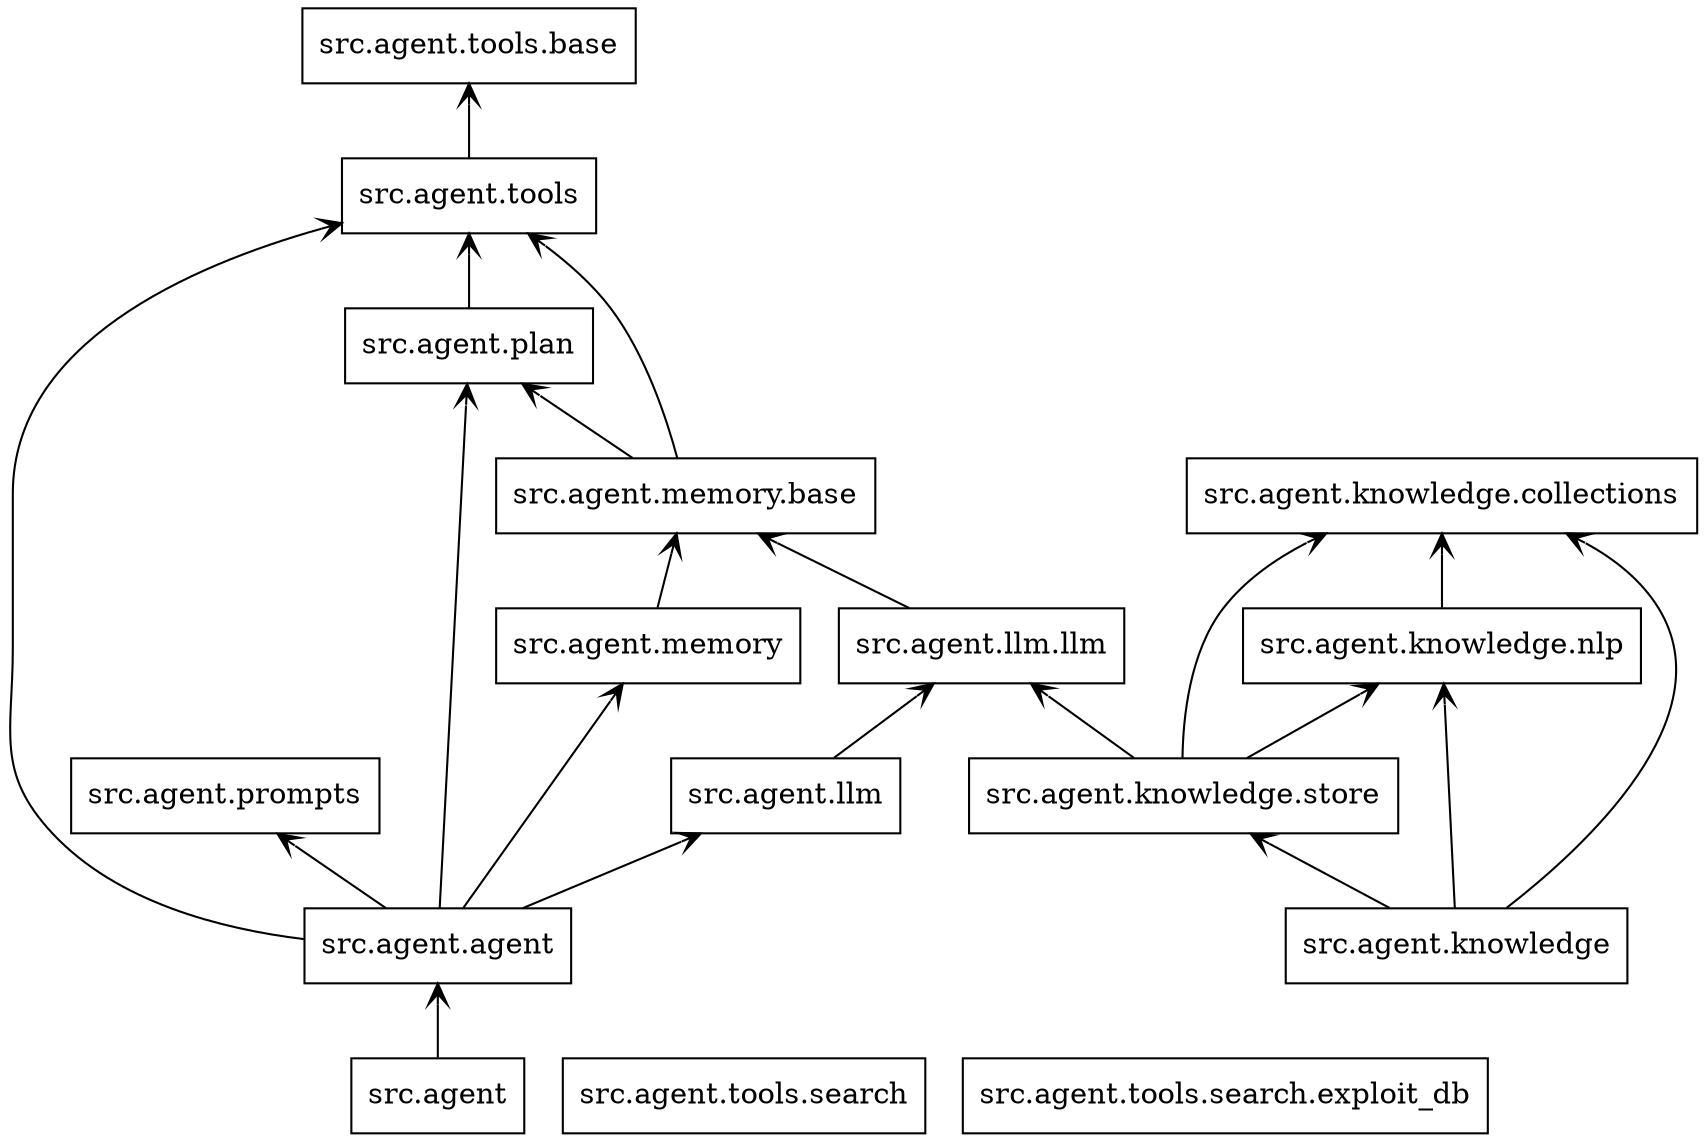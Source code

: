 digraph "packages" {
rankdir=BT
charset="utf-8"
"src.agent" [color="black", label=<src.agent>, shape="box", style="solid"];
"src.agent.agent" [color="black", label=<src.agent.agent>, shape="box", style="solid"];
"src.agent.knowledge" [color="black", label=<src.agent.knowledge>, shape="box", style="solid"];
"src.agent.knowledge.collections" [color="black", label=<src.agent.knowledge.collections>, shape="box", style="solid"];
"src.agent.knowledge.nlp" [color="black", label=<src.agent.knowledge.nlp>, shape="box", style="solid"];
"src.agent.knowledge.store" [color="black", label=<src.agent.knowledge.store>, shape="box", style="solid"];
"src.agent.llm" [color="black", label=<src.agent.llm>, shape="box", style="solid"];
"src.agent.llm.llm" [color="black", label=<src.agent.llm.llm>, shape="box", style="solid"];
"src.agent.memory" [color="black", label=<src.agent.memory>, shape="box", style="solid"];
"src.agent.memory.base" [color="black", label=<src.agent.memory.base>, shape="box", style="solid"];
"src.agent.plan" [color="black", label=<src.agent.plan>, shape="box", style="solid"];
"src.agent.prompts" [color="black", label=<src.agent.prompts>, shape="box", style="solid"];
"src.agent.tools" [color="black", label=<src.agent.tools>, shape="box", style="solid"];
"src.agent.tools.base" [color="black", label=<src.agent.tools.base>, shape="box", style="solid"];
"src.agent.tools.search" [color="black", label=<src.agent.tools.search>, shape="box", style="solid"];
"src.agent.tools.search.exploit_db" [color="black", label=<src.agent.tools.search.exploit_db>, shape="box", style="solid"];
"src.agent" -> "src.agent.agent" [arrowhead="open", arrowtail="none"];
"src.agent.agent" -> "src.agent.llm" [arrowhead="open", arrowtail="none"];
"src.agent.agent" -> "src.agent.memory" [arrowhead="open", arrowtail="none"];
"src.agent.agent" -> "src.agent.plan" [arrowhead="open", arrowtail="none"];
"src.agent.agent" -> "src.agent.prompts" [arrowhead="open", arrowtail="none"];
"src.agent.agent" -> "src.agent.tools" [arrowhead="open", arrowtail="none"];
"src.agent.knowledge" -> "src.agent.knowledge.collections" [arrowhead="open", arrowtail="none"];
"src.agent.knowledge" -> "src.agent.knowledge.nlp" [arrowhead="open", arrowtail="none"];
"src.agent.knowledge" -> "src.agent.knowledge.store" [arrowhead="open", arrowtail="none"];
"src.agent.knowledge.nlp" -> "src.agent.knowledge.collections" [arrowhead="open", arrowtail="none"];
"src.agent.knowledge.store" -> "src.agent.knowledge.collections" [arrowhead="open", arrowtail="none"];
"src.agent.knowledge.store" -> "src.agent.knowledge.nlp" [arrowhead="open", arrowtail="none"];
"src.agent.knowledge.store" -> "src.agent.llm.llm" [arrowhead="open", arrowtail="none"];
"src.agent.llm" -> "src.agent.llm.llm" [arrowhead="open", arrowtail="none"];
"src.agent.llm.llm" -> "src.agent.memory.base" [arrowhead="open", arrowtail="none"];
"src.agent.memory" -> "src.agent.memory.base" [arrowhead="open", arrowtail="none"];
"src.agent.memory.base" -> "src.agent.plan" [arrowhead="open", arrowtail="none"];
"src.agent.memory.base" -> "src.agent.tools" [arrowhead="open", arrowtail="none"];
"src.agent.plan" -> "src.agent.tools" [arrowhead="open", arrowtail="none"];
"src.agent.tools" -> "src.agent.tools.base" [arrowhead="open", arrowtail="none"];
}
